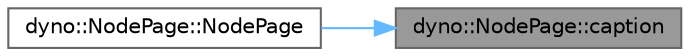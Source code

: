 digraph "dyno::NodePage::caption"
{
 // LATEX_PDF_SIZE
  bgcolor="transparent";
  edge [fontname=Helvetica,fontsize=10,labelfontname=Helvetica,labelfontsize=10];
  node [fontname=Helvetica,fontsize=10,shape=box,height=0.2,width=0.4];
  rankdir="RL";
  Node1 [id="Node000001",label="dyno::NodePage::caption",height=0.2,width=0.4,color="gray40", fillcolor="grey60", style="filled", fontcolor="black",tooltip=" "];
  Node1 -> Node2 [id="edge1_Node000001_Node000002",dir="back",color="steelblue1",style="solid",tooltip=" "];
  Node2 [id="Node000002",label="dyno::NodePage::NodePage",height=0.2,width=0.4,color="grey40", fillcolor="white", style="filled",URL="$classdyno_1_1_node_page.html#a7f252bfff75101e33a617f24d8ce4943",tooltip=" "];
}
